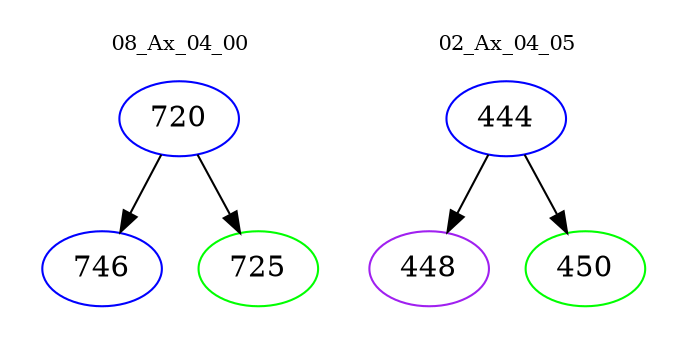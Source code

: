 digraph{
subgraph cluster_0 {
color = white
label = "08_Ax_04_00";
fontsize=10;
T0_720 [label="720", color="blue"]
T0_720 -> T0_746 [color="black"]
T0_746 [label="746", color="blue"]
T0_720 -> T0_725 [color="black"]
T0_725 [label="725", color="green"]
}
subgraph cluster_1 {
color = white
label = "02_Ax_04_05";
fontsize=10;
T1_444 [label="444", color="blue"]
T1_444 -> T1_448 [color="black"]
T1_448 [label="448", color="purple"]
T1_444 -> T1_450 [color="black"]
T1_450 [label="450", color="green"]
}
}
